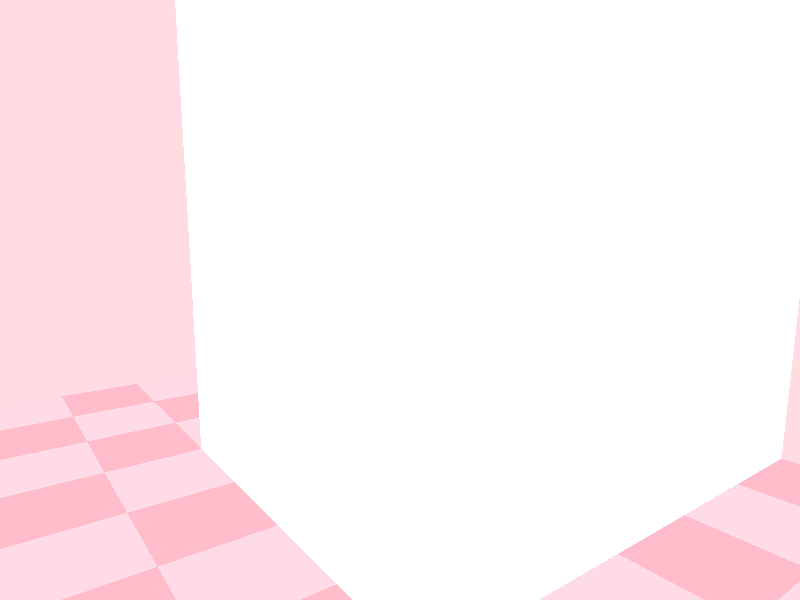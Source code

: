 #include "colors.inc"
#include "textures.inc"

#declare wall =
box {
    <0, 0, 0> <10, 10, 0.2>

    pigment {
        color rgb <1.0, 0.71, 0.76>
    }
}

#declare window_pane =
box {
    <0.05, 0.05, -1> <0.95, 0.95, 2>
}

camera {
    location <3, 3, -9.5>
    look_at <10, 1, 0>
}

// Light source inside the room to lit the room
light_source {
    <8, 8, -5>
    color Gray50
    media_interaction off
}

// Light source outside the room
light_source {
    <100, 100, -5>
    color White
}

// Sky outside the room
background {
    rgb <0.3, 0.6, 0.9>
}

// Bounding box for isotropic scattering
box {
    <5, 0.201, -3> <9.999, 6, -7>
    pigment {
        rgbt 1
    }
    hollow
    interior {
        media {
            scattering {
                1, Gray30
                extinction 0.1
            }
            samples 100, 300
        }
    }
}

// Front wall
object {
    wall
}

// Left wall
object {
    wall
    rotate <0, 90, 0>
}

// Right wall
difference {
    object {
        wall
    } 
    object {
        window_pane
        translate <4, 3, 0>
    }
    object {
        window_pane
        translate <5, 3, 0>
    }
    object {
        window_pane
        translate <4, 4, 0>
    }
    object {
        window_pane
        translate <5, 4, 0>
    }
    rotate <0, 90, 0>
    translate <10, 0, 0>
}

// Back wall
object {
    wall
    translate <0, 0, -10>
}

// Floor
object {
    wall
    rotate <-90, 0, 0>
    pigment {
        checker
        color rgb <1.0, 0.5, 0.6>
        color rgb <1.0, 0.7, 0.8>
    }
}

// Ceiling
object {
    wall
    rotate <-90, 0, 0>
    translate <0, 10, 0>
    pigment {
        color rgb <1.0, 1.0, 1.0>
    }
}
